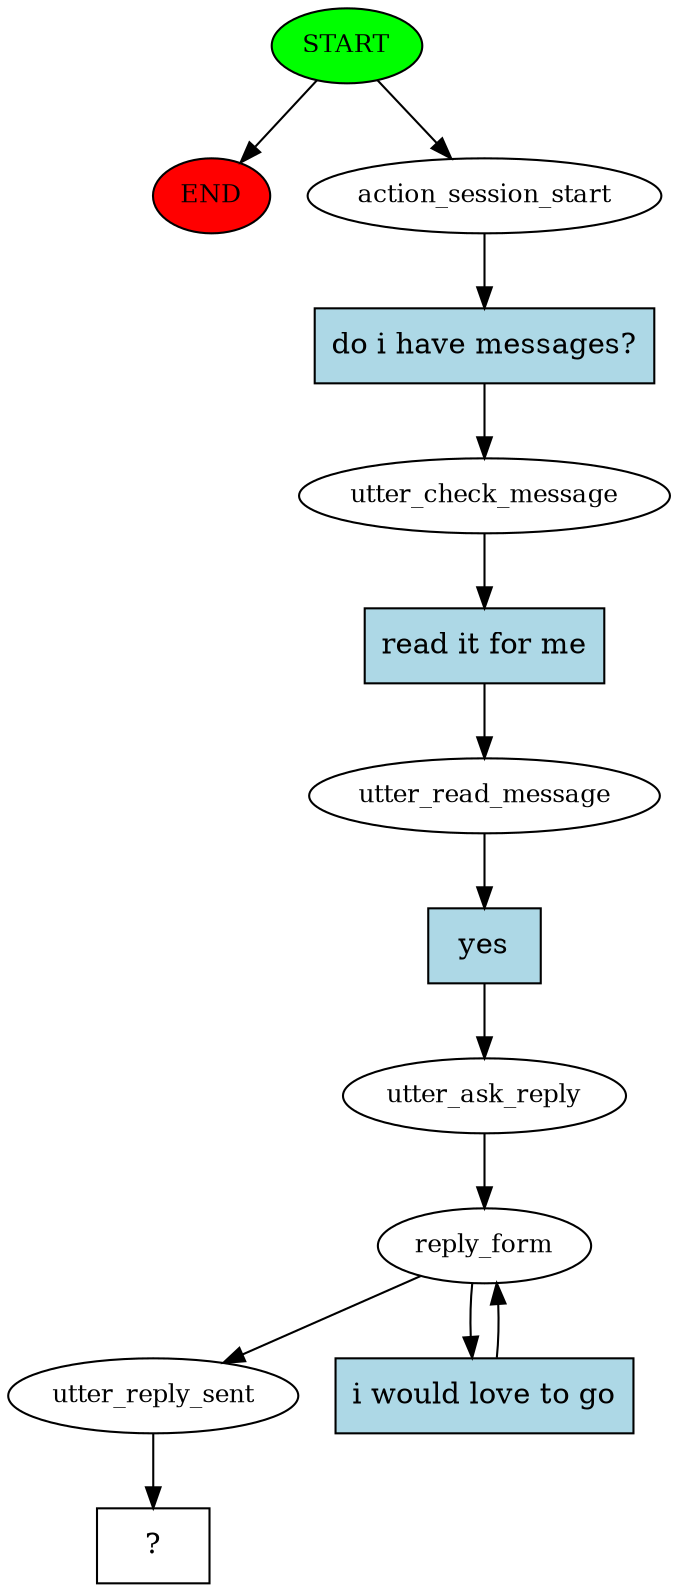 digraph  {
0 [class="start active", fillcolor=green, fontsize=12, label=START, style=filled];
"-1" [class=end, fillcolor=red, fontsize=12, label=END, style=filled];
1 [class=active, fontsize=12, label=action_session_start];
2 [class=active, fontsize=12, label=utter_check_message];
3 [class=active, fontsize=12, label=utter_read_message];
4 [class=active, fontsize=12, label=utter_ask_reply];
5 [class=active, fontsize=12, label=reply_form];
7 [class=active, fontsize=12, label=utter_reply_sent];
8 [class="intent dashed active", label="  ?  ", shape=rect];
9 [class="intent active", fillcolor=lightblue, label="do i have messages?", shape=rect, style=filled];
10 [class="intent active", fillcolor=lightblue, label="read it for me", shape=rect, style=filled];
11 [class="intent active", fillcolor=lightblue, label=yes, shape=rect, style=filled];
12 [class="intent active", fillcolor=lightblue, label="i would love to go", shape=rect, style=filled];
0 -> "-1"  [class="", key=NONE, label=""];
0 -> 1  [class=active, key=NONE, label=""];
1 -> 9  [class=active, key=0];
2 -> 10  [class=active, key=0];
3 -> 11  [class=active, key=0];
4 -> 5  [class=active, key=NONE, label=""];
5 -> 7  [class=active, key=NONE, label=""];
5 -> 12  [class=active, key=0];
7 -> 8  [class=active, key=NONE, label=""];
9 -> 2  [class=active, key=0];
10 -> 3  [class=active, key=0];
11 -> 4  [class=active, key=0];
12 -> 5  [class=active, key=0];
}
